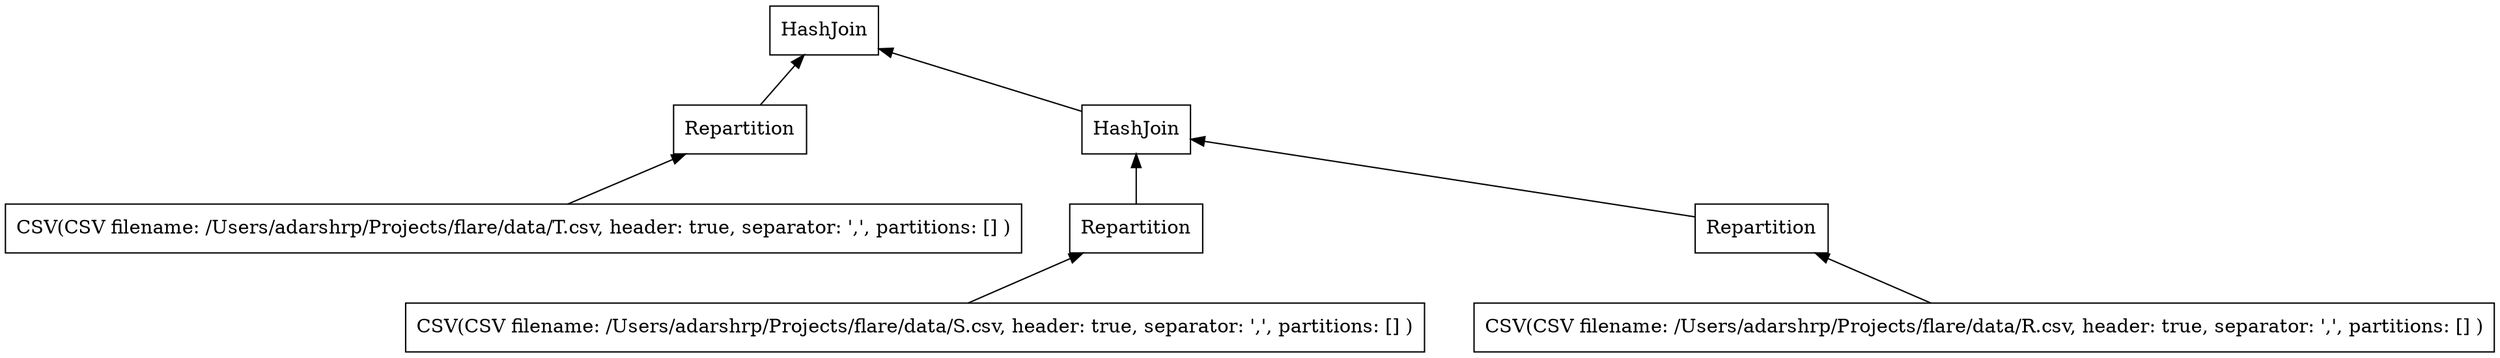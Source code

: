 digraph example1 {
    node [shape=record];
    rankdir=BT;
    nodesep=0.5;
    ordering="in";
    popkeyPOPKey7v1 -> popkeyPOPKey8v1;
    popkeyPOPKey6v1 -> popkeyPOPKey7v1;
    popkeyPOPKey6v1[label="CSV(CSV  filename: /Users/adarshrp/Projects/flare/data/T.csv, header: true, separator: ',', partitions: [] )"];
    popkeyPOPKey7v1[label="Repartition"];
    popkeyPOPKey5v1 -> popkeyPOPKey8v1;
    popkeyPOPKey4v1 -> popkeyPOPKey5v1;
    popkeyPOPKey3v1 -> popkeyPOPKey4v1;
    popkeyPOPKey3v1[label="CSV(CSV  filename: /Users/adarshrp/Projects/flare/data/S.csv, header: true, separator: ',', partitions: [] )"];
    popkeyPOPKey4v1[label="Repartition"];
    popkeyPOPKey2v1 -> popkeyPOPKey5v1;
    popkeyPOPKey1v1 -> popkeyPOPKey2v1;
    popkeyPOPKey1v1[label="CSV(CSV  filename: /Users/adarshrp/Projects/flare/data/R.csv, header: true, separator: ',', partitions: [] )"];
    popkeyPOPKey2v1[label="Repartition"];
    popkeyPOPKey5v1[label="HashJoin"];
    popkeyPOPKey8v1[label="HashJoin"];
}
